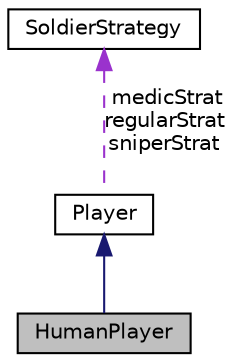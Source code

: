 digraph "HumanPlayer"
{
  edge [fontname="Helvetica",fontsize="10",labelfontname="Helvetica",labelfontsize="10"];
  node [fontname="Helvetica",fontsize="10",shape=record];
  Node2 [label="HumanPlayer",height=0.2,width=0.4,color="black", fillcolor="grey75", style="filled", fontcolor="black"];
  Node3 -> Node2 [dir="back",color="midnightblue",fontsize="10",style="solid",fontname="Helvetica"];
  Node3 [label="Player",height=0.2,width=0.4,color="black", fillcolor="white", style="filled",URL="$class_player.html"];
  Node4 -> Node3 [dir="back",color="darkorchid3",fontsize="10",style="dashed",label=" medicStrat\nregularStrat\nsniperStrat" ,fontname="Helvetica"];
  Node4 [label="SoldierStrategy",height=0.2,width=0.4,color="black", fillcolor="white", style="filled",URL="$class_soldier_strategy.html"];
}
